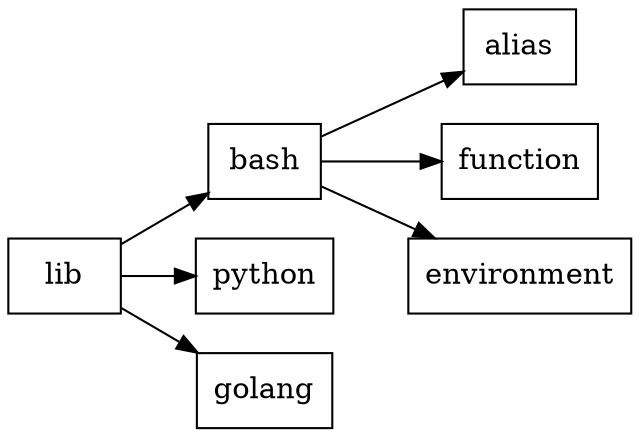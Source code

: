 digraph lib {
rankdir=LR;
graph [fontname = helvetica];
node [shape=record];
"lib" -> "bash";
"bash" [label="bash"];
"bash" -> "bash/alias";
"bash/alias" [label="alias"];
"bash" -> "bash/function";
"bash/function" [label="function"];
"bash" -> "bash/environment";
"bash/environment" [label="environment"];
"lib" -> "python";
"python" [label="python"];
"lib" -> "golang";
"golang" [label="golang"];
}
